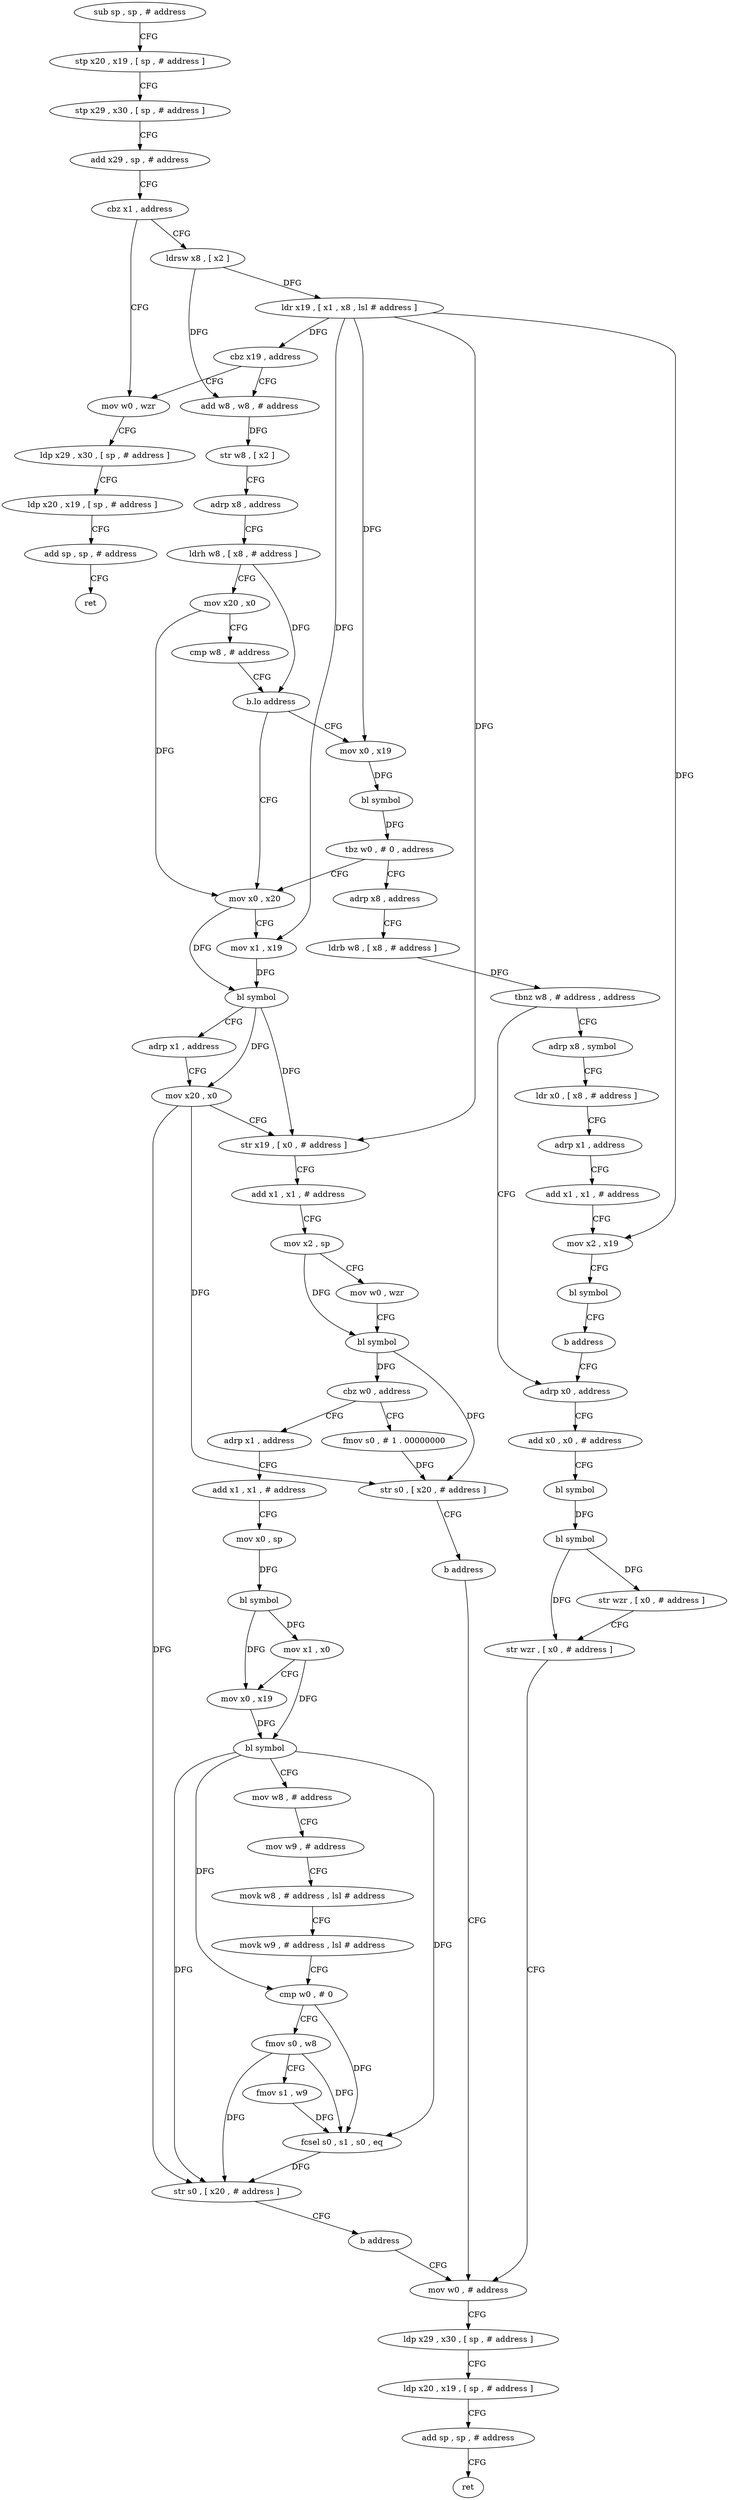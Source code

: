 digraph "func" {
"4249228" [label = "sub sp , sp , # address" ]
"4249232" [label = "stp x20 , x19 , [ sp , # address ]" ]
"4249236" [label = "stp x29 , x30 , [ sp , # address ]" ]
"4249240" [label = "add x29 , sp , # address" ]
"4249244" [label = "cbz x1 , address" ]
"4249356" [label = "mov w0 , wzr" ]
"4249248" [label = "ldrsw x8 , [ x2 ]" ]
"4249360" [label = "ldp x29 , x30 , [ sp , # address ]" ]
"4249364" [label = "ldp x20 , x19 , [ sp , # address ]" ]
"4249368" [label = "add sp , sp , # address" ]
"4249372" [label = "ret" ]
"4249252" [label = "ldr x19 , [ x1 , x8 , lsl # address ]" ]
"4249256" [label = "cbz x19 , address" ]
"4249260" [label = "add w8 , w8 , # address" ]
"4249264" [label = "str w8 , [ x2 ]" ]
"4249268" [label = "adrp x8 , address" ]
"4249272" [label = "ldrh w8 , [ x8 , # address ]" ]
"4249276" [label = "mov x20 , x0" ]
"4249280" [label = "cmp w8 , # address" ]
"4249284" [label = "b.lo address" ]
"4249300" [label = "mov x0 , x20" ]
"4249288" [label = "mov x0 , x19" ]
"4249304" [label = "mov x1 , x19" ]
"4249308" [label = "bl symbol" ]
"4249312" [label = "adrp x1 , address" ]
"4249316" [label = "mov x20 , x0" ]
"4249320" [label = "str x19 , [ x0 , # address ]" ]
"4249324" [label = "add x1 , x1 , # address" ]
"4249328" [label = "mov x2 , sp" ]
"4249332" [label = "mov w0 , wzr" ]
"4249336" [label = "bl symbol" ]
"4249340" [label = "cbz w0 , address" ]
"4249376" [label = "adrp x1 , address" ]
"4249344" [label = "fmov s0 , # 1 . 00000000" ]
"4249292" [label = "bl symbol" ]
"4249296" [label = "tbz w0 , # 0 , address" ]
"4249444" [label = "adrp x8 , address" ]
"4249380" [label = "add x1 , x1 , # address" ]
"4249384" [label = "mov x0 , sp" ]
"4249388" [label = "bl symbol" ]
"4249392" [label = "mov x1 , x0" ]
"4249396" [label = "mov x0 , x19" ]
"4249400" [label = "bl symbol" ]
"4249404" [label = "mov w8 , # address" ]
"4249408" [label = "mov w9 , # address" ]
"4249412" [label = "movk w8 , # address , lsl # address" ]
"4249416" [label = "movk w9 , # address , lsl # address" ]
"4249420" [label = "cmp w0 , # 0" ]
"4249424" [label = "fmov s0 , w8" ]
"4249428" [label = "fmov s1 , w9" ]
"4249432" [label = "fcsel s0 , s1 , s0 , eq" ]
"4249436" [label = "str s0 , [ x20 , # address ]" ]
"4249440" [label = "b address" ]
"4249480" [label = "mov w0 , # address" ]
"4249348" [label = "str s0 , [ x20 , # address ]" ]
"4249352" [label = "b address" ]
"4249448" [label = "ldrb w8 , [ x8 , # address ]" ]
"4249452" [label = "tbnz w8 , # address , address" ]
"4249500" [label = "adrp x8 , symbol" ]
"4249456" [label = "adrp x0 , address" ]
"4249484" [label = "ldp x29 , x30 , [ sp , # address ]" ]
"4249488" [label = "ldp x20 , x19 , [ sp , # address ]" ]
"4249492" [label = "add sp , sp , # address" ]
"4249496" [label = "ret" ]
"4249504" [label = "ldr x0 , [ x8 , # address ]" ]
"4249508" [label = "adrp x1 , address" ]
"4249512" [label = "add x1 , x1 , # address" ]
"4249516" [label = "mov x2 , x19" ]
"4249520" [label = "bl symbol" ]
"4249524" [label = "b address" ]
"4249460" [label = "add x0 , x0 , # address" ]
"4249464" [label = "bl symbol" ]
"4249468" [label = "bl symbol" ]
"4249472" [label = "str wzr , [ x0 , # address ]" ]
"4249476" [label = "str wzr , [ x0 , # address ]" ]
"4249228" -> "4249232" [ label = "CFG" ]
"4249232" -> "4249236" [ label = "CFG" ]
"4249236" -> "4249240" [ label = "CFG" ]
"4249240" -> "4249244" [ label = "CFG" ]
"4249244" -> "4249356" [ label = "CFG" ]
"4249244" -> "4249248" [ label = "CFG" ]
"4249356" -> "4249360" [ label = "CFG" ]
"4249248" -> "4249252" [ label = "DFG" ]
"4249248" -> "4249260" [ label = "DFG" ]
"4249360" -> "4249364" [ label = "CFG" ]
"4249364" -> "4249368" [ label = "CFG" ]
"4249368" -> "4249372" [ label = "CFG" ]
"4249252" -> "4249256" [ label = "DFG" ]
"4249252" -> "4249304" [ label = "DFG" ]
"4249252" -> "4249320" [ label = "DFG" ]
"4249252" -> "4249288" [ label = "DFG" ]
"4249252" -> "4249516" [ label = "DFG" ]
"4249256" -> "4249356" [ label = "CFG" ]
"4249256" -> "4249260" [ label = "CFG" ]
"4249260" -> "4249264" [ label = "DFG" ]
"4249264" -> "4249268" [ label = "CFG" ]
"4249268" -> "4249272" [ label = "CFG" ]
"4249272" -> "4249276" [ label = "CFG" ]
"4249272" -> "4249284" [ label = "DFG" ]
"4249276" -> "4249280" [ label = "CFG" ]
"4249276" -> "4249300" [ label = "DFG" ]
"4249280" -> "4249284" [ label = "CFG" ]
"4249284" -> "4249300" [ label = "CFG" ]
"4249284" -> "4249288" [ label = "CFG" ]
"4249300" -> "4249304" [ label = "CFG" ]
"4249300" -> "4249308" [ label = "DFG" ]
"4249288" -> "4249292" [ label = "DFG" ]
"4249304" -> "4249308" [ label = "DFG" ]
"4249308" -> "4249312" [ label = "CFG" ]
"4249308" -> "4249316" [ label = "DFG" ]
"4249308" -> "4249320" [ label = "DFG" ]
"4249312" -> "4249316" [ label = "CFG" ]
"4249316" -> "4249320" [ label = "CFG" ]
"4249316" -> "4249348" [ label = "DFG" ]
"4249316" -> "4249436" [ label = "DFG" ]
"4249320" -> "4249324" [ label = "CFG" ]
"4249324" -> "4249328" [ label = "CFG" ]
"4249328" -> "4249332" [ label = "CFG" ]
"4249328" -> "4249336" [ label = "DFG" ]
"4249332" -> "4249336" [ label = "CFG" ]
"4249336" -> "4249340" [ label = "DFG" ]
"4249336" -> "4249348" [ label = "DFG" ]
"4249340" -> "4249376" [ label = "CFG" ]
"4249340" -> "4249344" [ label = "CFG" ]
"4249376" -> "4249380" [ label = "CFG" ]
"4249344" -> "4249348" [ label = "DFG" ]
"4249292" -> "4249296" [ label = "DFG" ]
"4249296" -> "4249444" [ label = "CFG" ]
"4249296" -> "4249300" [ label = "CFG" ]
"4249444" -> "4249448" [ label = "CFG" ]
"4249380" -> "4249384" [ label = "CFG" ]
"4249384" -> "4249388" [ label = "DFG" ]
"4249388" -> "4249392" [ label = "DFG" ]
"4249388" -> "4249396" [ label = "DFG" ]
"4249392" -> "4249396" [ label = "CFG" ]
"4249392" -> "4249400" [ label = "DFG" ]
"4249396" -> "4249400" [ label = "DFG" ]
"4249400" -> "4249404" [ label = "CFG" ]
"4249400" -> "4249420" [ label = "DFG" ]
"4249400" -> "4249432" [ label = "DFG" ]
"4249400" -> "4249436" [ label = "DFG" ]
"4249404" -> "4249408" [ label = "CFG" ]
"4249408" -> "4249412" [ label = "CFG" ]
"4249412" -> "4249416" [ label = "CFG" ]
"4249416" -> "4249420" [ label = "CFG" ]
"4249420" -> "4249424" [ label = "CFG" ]
"4249420" -> "4249432" [ label = "DFG" ]
"4249424" -> "4249428" [ label = "CFG" ]
"4249424" -> "4249432" [ label = "DFG" ]
"4249424" -> "4249436" [ label = "DFG" ]
"4249428" -> "4249432" [ label = "DFG" ]
"4249432" -> "4249436" [ label = "DFG" ]
"4249436" -> "4249440" [ label = "CFG" ]
"4249440" -> "4249480" [ label = "CFG" ]
"4249480" -> "4249484" [ label = "CFG" ]
"4249348" -> "4249352" [ label = "CFG" ]
"4249352" -> "4249480" [ label = "CFG" ]
"4249448" -> "4249452" [ label = "DFG" ]
"4249452" -> "4249500" [ label = "CFG" ]
"4249452" -> "4249456" [ label = "CFG" ]
"4249500" -> "4249504" [ label = "CFG" ]
"4249456" -> "4249460" [ label = "CFG" ]
"4249484" -> "4249488" [ label = "CFG" ]
"4249488" -> "4249492" [ label = "CFG" ]
"4249492" -> "4249496" [ label = "CFG" ]
"4249504" -> "4249508" [ label = "CFG" ]
"4249508" -> "4249512" [ label = "CFG" ]
"4249512" -> "4249516" [ label = "CFG" ]
"4249516" -> "4249520" [ label = "CFG" ]
"4249520" -> "4249524" [ label = "CFG" ]
"4249524" -> "4249456" [ label = "CFG" ]
"4249460" -> "4249464" [ label = "CFG" ]
"4249464" -> "4249468" [ label = "DFG" ]
"4249468" -> "4249472" [ label = "DFG" ]
"4249468" -> "4249476" [ label = "DFG" ]
"4249472" -> "4249476" [ label = "CFG" ]
"4249476" -> "4249480" [ label = "CFG" ]
}
